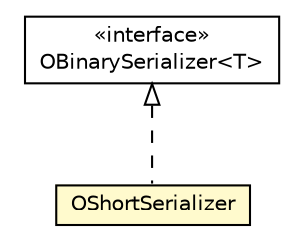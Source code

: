 #!/usr/local/bin/dot
#
# Class diagram 
# Generated by UMLGraph version R5_6-24-gf6e263 (http://www.umlgraph.org/)
#

digraph G {
	edge [fontname="Helvetica",fontsize=10,labelfontname="Helvetica",labelfontsize=10];
	node [fontname="Helvetica",fontsize=10,shape=plaintext];
	nodesep=0.25;
	ranksep=0.5;
	// com.orientechnologies.common.serialization.types.OShortSerializer
	c3932343 [label=<<table title="com.orientechnologies.common.serialization.types.OShortSerializer" border="0" cellborder="1" cellspacing="0" cellpadding="2" port="p" bgcolor="lemonChiffon" href="./OShortSerializer.html">
		<tr><td><table border="0" cellspacing="0" cellpadding="1">
<tr><td align="center" balign="center"> OShortSerializer </td></tr>
		</table></td></tr>
		</table>>, URL="./OShortSerializer.html", fontname="Helvetica", fontcolor="black", fontsize=10.0];
	// com.orientechnologies.common.serialization.types.OBinarySerializer<T>
	c3932345 [label=<<table title="com.orientechnologies.common.serialization.types.OBinarySerializer" border="0" cellborder="1" cellspacing="0" cellpadding="2" port="p" href="./OBinarySerializer.html">
		<tr><td><table border="0" cellspacing="0" cellpadding="1">
<tr><td align="center" balign="center"> &#171;interface&#187; </td></tr>
<tr><td align="center" balign="center"> OBinarySerializer&lt;T&gt; </td></tr>
		</table></td></tr>
		</table>>, URL="./OBinarySerializer.html", fontname="Helvetica", fontcolor="black", fontsize=10.0];
	//com.orientechnologies.common.serialization.types.OShortSerializer implements com.orientechnologies.common.serialization.types.OBinarySerializer<T>
	c3932345:p -> c3932343:p [dir=back,arrowtail=empty,style=dashed];
}

